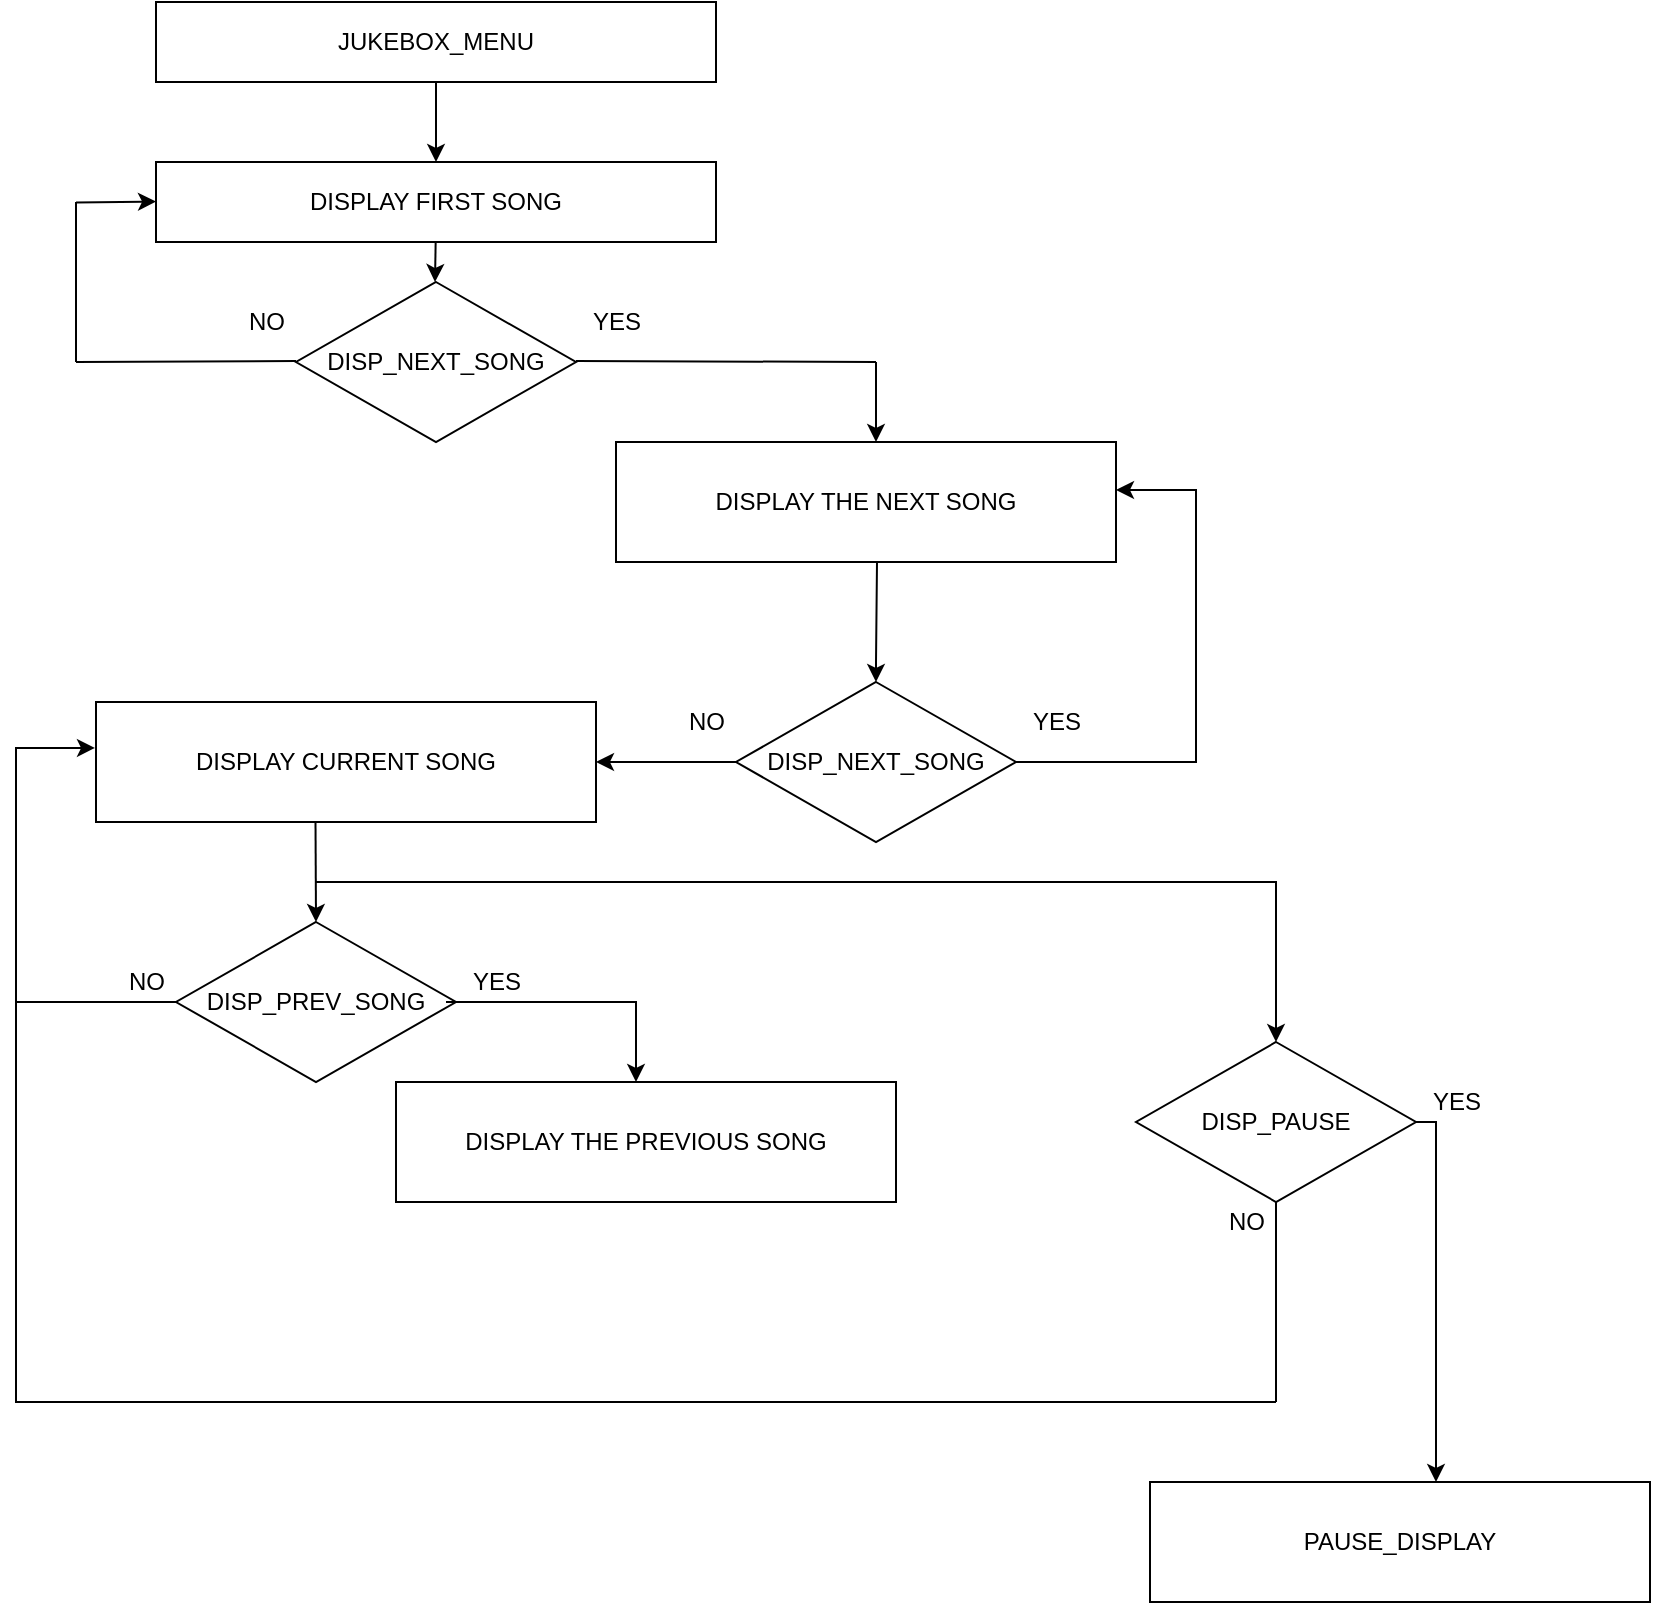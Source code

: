 <mxfile version="16.1.2" type="device"><diagram id="Z2ctzKCy1YG0vYQfv2Sv" name="Page-1"><mxGraphModel dx="1966" dy="842" grid="1" gridSize="10" guides="1" tooltips="1" connect="1" arrows="1" fold="1" page="1" pageScale="1" pageWidth="827" pageHeight="1169" math="0" shadow="0"><root><mxCell id="0"/><mxCell id="1" parent="0"/><mxCell id="Ul-xGuuaD1tE70Q0wpDr-1" value="JUKEBOX_MENU" style="rounded=0;whiteSpace=wrap;html=1;" vertex="1" parent="1"><mxGeometry x="80" width="280" height="40" as="geometry"/></mxCell><mxCell id="Ul-xGuuaD1tE70Q0wpDr-2" value="DISP_NEXT_SONG" style="rhombus;whiteSpace=wrap;html=1;" vertex="1" parent="1"><mxGeometry x="150" y="140" width="140" height="80" as="geometry"/></mxCell><mxCell id="Ul-xGuuaD1tE70Q0wpDr-6" value="" style="endArrow=none;html=1;rounded=0;" edge="1" parent="1"><mxGeometry width="50" height="50" relative="1" as="geometry"><mxPoint x="150" y="179.5" as="sourcePoint"/><mxPoint x="40" y="180" as="targetPoint"/></mxGeometry></mxCell><mxCell id="Ul-xGuuaD1tE70Q0wpDr-7" value="" style="endArrow=classic;html=1;rounded=0;" edge="1" parent="1"><mxGeometry width="50" height="50" relative="1" as="geometry"><mxPoint x="40" y="100.25" as="sourcePoint"/><mxPoint x="80" y="99.75" as="targetPoint"/></mxGeometry></mxCell><mxCell id="Ul-xGuuaD1tE70Q0wpDr-8" value="" style="endArrow=none;html=1;rounded=0;" edge="1" parent="1"><mxGeometry width="50" height="50" relative="1" as="geometry"><mxPoint x="40" y="180" as="sourcePoint"/><mxPoint x="40" y="100" as="targetPoint"/></mxGeometry></mxCell><mxCell id="Ul-xGuuaD1tE70Q0wpDr-9" value="NO" style="text;html=1;align=center;verticalAlign=middle;resizable=0;points=[];autosize=1;strokeColor=none;fillColor=none;" vertex="1" parent="1"><mxGeometry x="120" y="150" width="30" height="20" as="geometry"/></mxCell><mxCell id="Ul-xGuuaD1tE70Q0wpDr-10" value="" style="endArrow=none;html=1;rounded=0;" edge="1" parent="1"><mxGeometry width="50" height="50" relative="1" as="geometry"><mxPoint x="290" y="179.5" as="sourcePoint"/><mxPoint x="440" y="180" as="targetPoint"/></mxGeometry></mxCell><mxCell id="Ul-xGuuaD1tE70Q0wpDr-11" value="YES" style="text;html=1;align=center;verticalAlign=middle;resizable=0;points=[];autosize=1;strokeColor=none;fillColor=none;" vertex="1" parent="1"><mxGeometry x="290" y="150" width="40" height="20" as="geometry"/></mxCell><mxCell id="Ul-xGuuaD1tE70Q0wpDr-12" value="DISPLAY THE NEXT SONG" style="rounded=0;whiteSpace=wrap;html=1;" vertex="1" parent="1"><mxGeometry x="310" y="220" width="250" height="60" as="geometry"/></mxCell><mxCell id="Ul-xGuuaD1tE70Q0wpDr-13" value="" style="endArrow=classic;html=1;rounded=0;" edge="1" parent="1"><mxGeometry width="50" height="50" relative="1" as="geometry"><mxPoint x="440" y="180" as="sourcePoint"/><mxPoint x="440" y="220" as="targetPoint"/><Array as="points"><mxPoint x="440" y="210"/></Array></mxGeometry></mxCell><mxCell id="Ul-xGuuaD1tE70Q0wpDr-14" value="DISP_NEXT_SONG" style="rhombus;whiteSpace=wrap;html=1;" vertex="1" parent="1"><mxGeometry x="370" y="340" width="140" height="80" as="geometry"/></mxCell><mxCell id="Ul-xGuuaD1tE70Q0wpDr-15" value="" style="endArrow=classic;html=1;rounded=0;" edge="1" parent="1"><mxGeometry width="50" height="50" relative="1" as="geometry"><mxPoint x="440.5" y="280" as="sourcePoint"/><mxPoint x="440" y="340" as="targetPoint"/><Array as="points"><mxPoint x="440" y="330"/></Array></mxGeometry></mxCell><mxCell id="Ul-xGuuaD1tE70Q0wpDr-17" value="" style="endArrow=classic;html=1;rounded=0;" edge="1" parent="1"><mxGeometry width="50" height="50" relative="1" as="geometry"><mxPoint x="220" y="110" as="sourcePoint"/><mxPoint x="219.5" y="140" as="targetPoint"/></mxGeometry></mxCell><mxCell id="Ul-xGuuaD1tE70Q0wpDr-18" value="DISPLAY FIRST SONG" style="rounded=0;whiteSpace=wrap;html=1;" vertex="1" parent="1"><mxGeometry x="80" y="80" width="280" height="40" as="geometry"/></mxCell><mxCell id="Ul-xGuuaD1tE70Q0wpDr-19" value="" style="endArrow=classic;html=1;rounded=0;entryX=0.5;entryY=0;entryDx=0;entryDy=0;" edge="1" parent="1" target="Ul-xGuuaD1tE70Q0wpDr-18"><mxGeometry width="50" height="50" relative="1" as="geometry"><mxPoint x="220" y="40" as="sourcePoint"/><mxPoint x="220" y="80" as="targetPoint"/></mxGeometry></mxCell><mxCell id="Ul-xGuuaD1tE70Q0wpDr-20" value="YES" style="text;html=1;align=center;verticalAlign=middle;resizable=0;points=[];autosize=1;strokeColor=none;fillColor=none;" vertex="1" parent="1"><mxGeometry x="510" y="350" width="40" height="20" as="geometry"/></mxCell><mxCell id="Ul-xGuuaD1tE70Q0wpDr-24" value="" style="endArrow=classic;html=1;rounded=0;" edge="1" parent="1"><mxGeometry width="50" height="50" relative="1" as="geometry"><mxPoint x="510" y="380" as="sourcePoint"/><mxPoint x="560" y="244" as="targetPoint"/><Array as="points"><mxPoint x="600" y="380"/><mxPoint x="600" y="244"/></Array></mxGeometry></mxCell><mxCell id="Ul-xGuuaD1tE70Q0wpDr-25" value="NO&lt;br&gt;" style="text;html=1;align=center;verticalAlign=middle;resizable=0;points=[];autosize=1;strokeColor=none;fillColor=none;" vertex="1" parent="1"><mxGeometry x="340" y="350" width="30" height="20" as="geometry"/></mxCell><mxCell id="Ul-xGuuaD1tE70Q0wpDr-26" value="DISPLAY CURRENT SONG" style="rounded=0;whiteSpace=wrap;html=1;" vertex="1" parent="1"><mxGeometry x="50" y="350" width="250" height="60" as="geometry"/></mxCell><mxCell id="Ul-xGuuaD1tE70Q0wpDr-27" value="" style="endArrow=classic;html=1;rounded=0;exitX=0;exitY=0.5;exitDx=0;exitDy=0;entryX=1;entryY=0.5;entryDx=0;entryDy=0;" edge="1" parent="1" source="Ul-xGuuaD1tE70Q0wpDr-14" target="Ul-xGuuaD1tE70Q0wpDr-26"><mxGeometry width="50" height="50" relative="1" as="geometry"><mxPoint x="340" y="380" as="sourcePoint"/><mxPoint x="280" y="320" as="targetPoint"/></mxGeometry></mxCell><mxCell id="Ul-xGuuaD1tE70Q0wpDr-28" value="DISP_PREV_SONG" style="rhombus;whiteSpace=wrap;html=1;" vertex="1" parent="1"><mxGeometry x="90" y="460" width="140" height="80" as="geometry"/></mxCell><mxCell id="Ul-xGuuaD1tE70Q0wpDr-29" value="" style="endArrow=classic;html=1;rounded=0;exitX=0.439;exitY=1;exitDx=0;exitDy=0;entryX=1;entryY=0.5;entryDx=0;entryDy=0;exitPerimeter=0;" edge="1" parent="1" source="Ul-xGuuaD1tE70Q0wpDr-26"><mxGeometry width="50" height="50" relative="1" as="geometry"><mxPoint x="230" y="460" as="sourcePoint"/><mxPoint x="160" y="460" as="targetPoint"/></mxGeometry></mxCell><mxCell id="Ul-xGuuaD1tE70Q0wpDr-30" value="YES&lt;br&gt;" style="text;html=1;align=center;verticalAlign=middle;resizable=0;points=[];autosize=1;strokeColor=none;fillColor=none;" vertex="1" parent="1"><mxGeometry x="230" y="480" width="40" height="20" as="geometry"/></mxCell><mxCell id="Ul-xGuuaD1tE70Q0wpDr-31" value="NO" style="text;html=1;align=center;verticalAlign=middle;resizable=0;points=[];autosize=1;strokeColor=none;fillColor=none;" vertex="1" parent="1"><mxGeometry x="60" y="480" width="30" height="20" as="geometry"/></mxCell><mxCell id="Ul-xGuuaD1tE70Q0wpDr-32" value="" style="endArrow=classic;html=1;rounded=0;" edge="1" parent="1"><mxGeometry width="50" height="50" relative="1" as="geometry"><mxPoint x="225" y="500" as="sourcePoint"/><mxPoint x="320" y="540" as="targetPoint"/><Array as="points"><mxPoint x="320" y="500"/></Array></mxGeometry></mxCell><mxCell id="Ul-xGuuaD1tE70Q0wpDr-33" value="" style="endArrow=classic;html=1;rounded=0;entryX=-0.002;entryY=0.383;entryDx=0;entryDy=0;entryPerimeter=0;" edge="1" parent="1" target="Ul-xGuuaD1tE70Q0wpDr-26"><mxGeometry width="50" height="50" relative="1" as="geometry"><mxPoint x="90" y="500" as="sourcePoint"/><mxPoint x="20" y="290" as="targetPoint"/><Array as="points"><mxPoint x="10" y="500"/><mxPoint x="10" y="373"/></Array></mxGeometry></mxCell><mxCell id="Ul-xGuuaD1tE70Q0wpDr-34" value="DISPLAY THE PREVIOUS SONG" style="rounded=0;whiteSpace=wrap;html=1;" vertex="1" parent="1"><mxGeometry x="200" y="540" width="250" height="60" as="geometry"/></mxCell><mxCell id="Ul-xGuuaD1tE70Q0wpDr-35" value="" style="endArrow=classic;html=1;rounded=0;" edge="1" parent="1"><mxGeometry width="50" height="50" relative="1" as="geometry"><mxPoint x="160" y="440" as="sourcePoint"/><mxPoint x="640" y="520" as="targetPoint"/><Array as="points"><mxPoint x="640" y="440"/></Array></mxGeometry></mxCell><mxCell id="Ul-xGuuaD1tE70Q0wpDr-38" value="DISP_PAUSE" style="rhombus;whiteSpace=wrap;html=1;" vertex="1" parent="1"><mxGeometry x="570" y="520" width="140" height="80" as="geometry"/></mxCell><mxCell id="Ul-xGuuaD1tE70Q0wpDr-39" value="YES" style="text;html=1;align=center;verticalAlign=middle;resizable=0;points=[];autosize=1;strokeColor=none;fillColor=none;" vertex="1" parent="1"><mxGeometry x="710" y="540" width="40" height="20" as="geometry"/></mxCell><mxCell id="Ul-xGuuaD1tE70Q0wpDr-40" value="NO&lt;br&gt;" style="text;html=1;align=center;verticalAlign=middle;resizable=0;points=[];autosize=1;strokeColor=none;fillColor=none;" vertex="1" parent="1"><mxGeometry x="610" y="600" width="30" height="20" as="geometry"/></mxCell><mxCell id="Ul-xGuuaD1tE70Q0wpDr-42" value="" style="endArrow=none;html=1;rounded=0;" edge="1" parent="1"><mxGeometry width="50" height="50" relative="1" as="geometry"><mxPoint x="10" y="500" as="sourcePoint"/><mxPoint x="640" y="700" as="targetPoint"/><Array as="points"><mxPoint x="10" y="700"/></Array></mxGeometry></mxCell><mxCell id="Ul-xGuuaD1tE70Q0wpDr-43" value="" style="endArrow=none;html=1;rounded=0;" edge="1" parent="1"><mxGeometry width="50" height="50" relative="1" as="geometry"><mxPoint x="640" y="700" as="sourcePoint"/><mxPoint x="640" y="600" as="targetPoint"/></mxGeometry></mxCell><mxCell id="Ul-xGuuaD1tE70Q0wpDr-44" value="" style="endArrow=classic;html=1;rounded=0;" edge="1" parent="1"><mxGeometry width="50" height="50" relative="1" as="geometry"><mxPoint x="710" y="560" as="sourcePoint"/><mxPoint x="720" y="740" as="targetPoint"/><Array as="points"><mxPoint x="720" y="560"/></Array></mxGeometry></mxCell><mxCell id="Ul-xGuuaD1tE70Q0wpDr-45" value="PAUSE_DISPLAY" style="rounded=0;whiteSpace=wrap;html=1;" vertex="1" parent="1"><mxGeometry x="577" y="740" width="250" height="60" as="geometry"/></mxCell></root></mxGraphModel></diagram></mxfile>